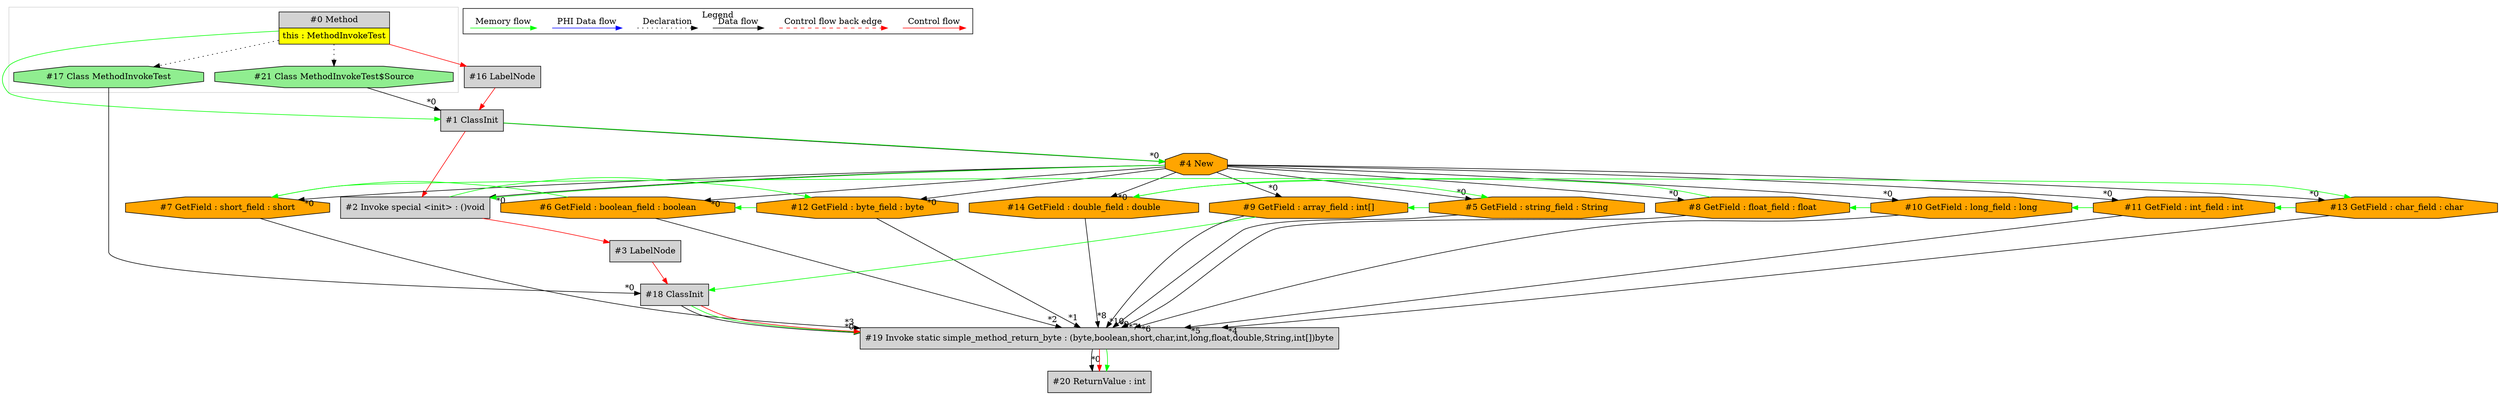 digraph {
 node0[margin="0", label=<<table border="0" cellborder="1" cellspacing="0" cellpadding="5"><tr><td colspan="1">#0 Method</td></tr><tr><td port="prj15" bgcolor="yellow">this : MethodInvokeTest</td></tr></table>>,shape=none, fillcolor=lightgrey, style=filled];
 node1[label="#1 ClassInit",shape=box, fillcolor=lightgrey, style=filled];
 node21 -> node1[headlabel="*0", labeldistance=2];
 node16 -> node1[labeldistance=2, color=red, fontcolor=red];
 node0 -> node1[labeldistance=2, color=green, constraint=false];
 node16[label="#16 LabelNode",shape=box, fillcolor=lightgrey, style=filled];
 node0 -> node16[labeldistance=2, color=red, fontcolor=red];
 node21[label="#21 Class MethodInvokeTest$Source",shape=octagon, fillcolor=lightgreen, style=filled];
 node0 -> node21[style=dotted];
 node4[label="#4 New",shape=octagon, fillcolor=orange, style=filled];
 node1 -> node4[headlabel="*0", labeldistance=2];
 node1 -> node4[labeldistance=2, color=green, constraint=false];
 node14[label="#14 GetField : double_field : double",shape=octagon, fillcolor=orange, style=filled];
 node4 -> node14[headlabel="*0", labeldistance=2];
 node8 -> node14[labeldistance=2, color=green, constraint=false];
 node8[label="#8 GetField : float_field : float",shape=octagon, fillcolor=orange, style=filled];
 node4 -> node8[headlabel="*0", labeldistance=2];
 node10 -> node8[labeldistance=2, color=green, constraint=false];
 node10[label="#10 GetField : long_field : long",shape=octagon, fillcolor=orange, style=filled];
 node4 -> node10[headlabel="*0", labeldistance=2];
 node11 -> node10[labeldistance=2, color=green, constraint=false];
 node11[label="#11 GetField : int_field : int",shape=octagon, fillcolor=orange, style=filled];
 node4 -> node11[headlabel="*0", labeldistance=2];
 node13 -> node11[labeldistance=2, color=green, constraint=false];
 node13[label="#13 GetField : char_field : char",shape=octagon, fillcolor=orange, style=filled];
 node4 -> node13[headlabel="*0", labeldistance=2];
 node7 -> node13[labeldistance=2, color=green, constraint=false];
 node7[label="#7 GetField : short_field : short",shape=octagon, fillcolor=orange, style=filled];
 node4 -> node7[headlabel="*0", labeldistance=2];
 node6 -> node7[labeldistance=2, color=green, constraint=false];
 node6[label="#6 GetField : boolean_field : boolean",shape=octagon, fillcolor=orange, style=filled];
 node4 -> node6[headlabel="*0", labeldistance=2];
 node12 -> node6[labeldistance=2, color=green, constraint=false];
 node12[label="#12 GetField : byte_field : byte",shape=octagon, fillcolor=orange, style=filled];
 node4 -> node12[headlabel="*0", labeldistance=2];
 node2 -> node12[labeldistance=2, color=green, constraint=false];
 node2[label="#2 Invoke special <init> : ()void",shape=box, fillcolor=lightgrey, style=filled];
 node4 -> node2[headlabel="*0", labeldistance=2];
 node1 -> node2[labeldistance=2, color=red, fontcolor=red];
 node4 -> node2[labeldistance=2, color=green, constraint=false];
 node3[label="#3 LabelNode",shape=box, fillcolor=lightgrey, style=filled];
 node2 -> node3[labeldistance=2, color=red, fontcolor=red];
 node18[label="#18 ClassInit",shape=box, fillcolor=lightgrey, style=filled];
 node17 -> node18[headlabel="*0", labeldistance=2];
 node9 -> node18[labeldistance=2, color=green, constraint=false];
 node3 -> node18[labeldistance=2, color=red, fontcolor=red];
 node9[label="#9 GetField : array_field : int[]",shape=octagon, fillcolor=orange, style=filled];
 node4 -> node9[headlabel="*0", labeldistance=2];
 node5 -> node9[labeldistance=2, color=green, constraint=false];
 node5[label="#5 GetField : string_field : String",shape=octagon, fillcolor=orange, style=filled];
 node4 -> node5[headlabel="*0", labeldistance=2];
 node14 -> node5[labeldistance=2, color=green, constraint=false];
 node19[label="#19 Invoke static simple_method_return_byte : (byte,boolean,short,char,int,long,float,double,String,int[])byte",shape=box, fillcolor=lightgrey, style=filled];
 node18 -> node19[headlabel="*0", labeldistance=2];
 node12 -> node19[headlabel="*1", labeldistance=2];
 node6 -> node19[headlabel="*2", labeldistance=2];
 node7 -> node19[headlabel="*3", labeldistance=2];
 node13 -> node19[headlabel="*4", labeldistance=2];
 node11 -> node19[headlabel="*5", labeldistance=2];
 node10 -> node19[headlabel="*6", labeldistance=2];
 node8 -> node19[headlabel="*7", labeldistance=2];
 node14 -> node19[headlabel="*8", labeldistance=2];
 node5 -> node19[headlabel="*9", labeldistance=2];
 node9 -> node19[headlabel="*10", labeldistance=2];
 node18 -> node19[labeldistance=2, color=green, constraint=false];
 node18 -> node19[labeldistance=2, color=red, fontcolor=red];
 node20[label="#20 ReturnValue : int",shape=box, fillcolor=lightgrey, style=filled];
 node19 -> node20[headlabel="*0", labeldistance=2];
 node19 -> node20[labeldistance=2, color=red, fontcolor=red];
 node19 -> node20[labeldistance=2, color=green, constraint=false];
 node17[label="#17 Class MethodInvokeTest",shape=octagon, fillcolor=lightgreen, style=filled];
 node0 -> node17[style=dotted];
 subgraph cluster_0 {
  color=lightgray;
  node0;
  node17;
  node21;
 }
 subgraph cluster_000 {
  label = "Legend";
  node [shape=point]
  {
   rank=same;
   c0 [style = invis];
   c1 [style = invis];
   c2 [style = invis];
   c3 [style = invis];
   d0 [style = invis];
   d1 [style = invis];
   d2 [style = invis];
   d3 [style = invis];
   d4 [style = invis];
   d5 [style = invis];
   d6 [style = invis];
   d7 [style = invis];
  }
  c0 -> c1 [label="Control flow", style=solid, color=red]
  c2 -> c3 [label="Control flow back edge", style=dashed, color=red]
  d0 -> d1 [label="Data flow"]
  d2 -> d3 [label="Declaration", style=dotted]
  d4 -> d5 [label="PHI Data flow", color=blue]
  d6 -> d7 [label="Memory flow", color=green]
 }

}
